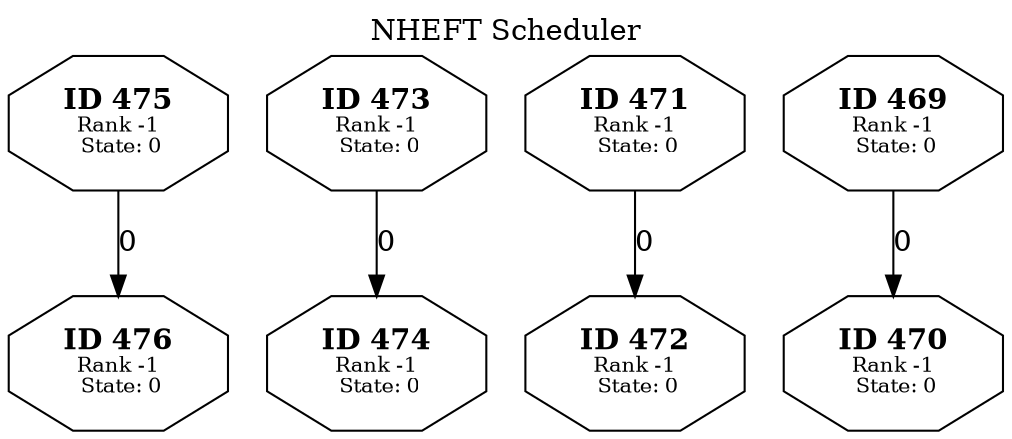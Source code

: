 // Generated in NHEFTScheduler
digraph TargetTaskGraph {
  labelloc="t";
  label="NHEFT Scheduler";
  V476 [label=<<B>ID 476</B><BR /><FONT POINT-SIZE="10">Rank -1<BR /> State: 0</FONT>> shape=octagon];
  V475 [label=<<B>ID 475</B><BR /><FONT POINT-SIZE="10">Rank -1<BR /> State: 0</FONT>> shape=octagon];
  V475 -> V476 [color="black" label=<0>];
  V474 [label=<<B>ID 474</B><BR /><FONT POINT-SIZE="10">Rank -1<BR /> State: 0</FONT>> shape=octagon];
  V473 [label=<<B>ID 473</B><BR /><FONT POINT-SIZE="10">Rank -1<BR /> State: 0</FONT>> shape=octagon];
  V473 -> V474 [color="black" label=<0>];
  V472 [label=<<B>ID 472</B><BR /><FONT POINT-SIZE="10">Rank -1<BR /> State: 0</FONT>> shape=octagon];
  V471 [label=<<B>ID 471</B><BR /><FONT POINT-SIZE="10">Rank -1<BR /> State: 0</FONT>> shape=octagon];
  V471 -> V472 [color="black" label=<0>];
  V470 [label=<<B>ID 470</B><BR /><FONT POINT-SIZE="10">Rank -1<BR /> State: 0</FONT>> shape=octagon];
  V469 [label=<<B>ID 469</B><BR /><FONT POINT-SIZE="10">Rank -1<BR /> State: 0</FONT>> shape=octagon];
  V469 -> V470 [color="black" label=<0>];
}
